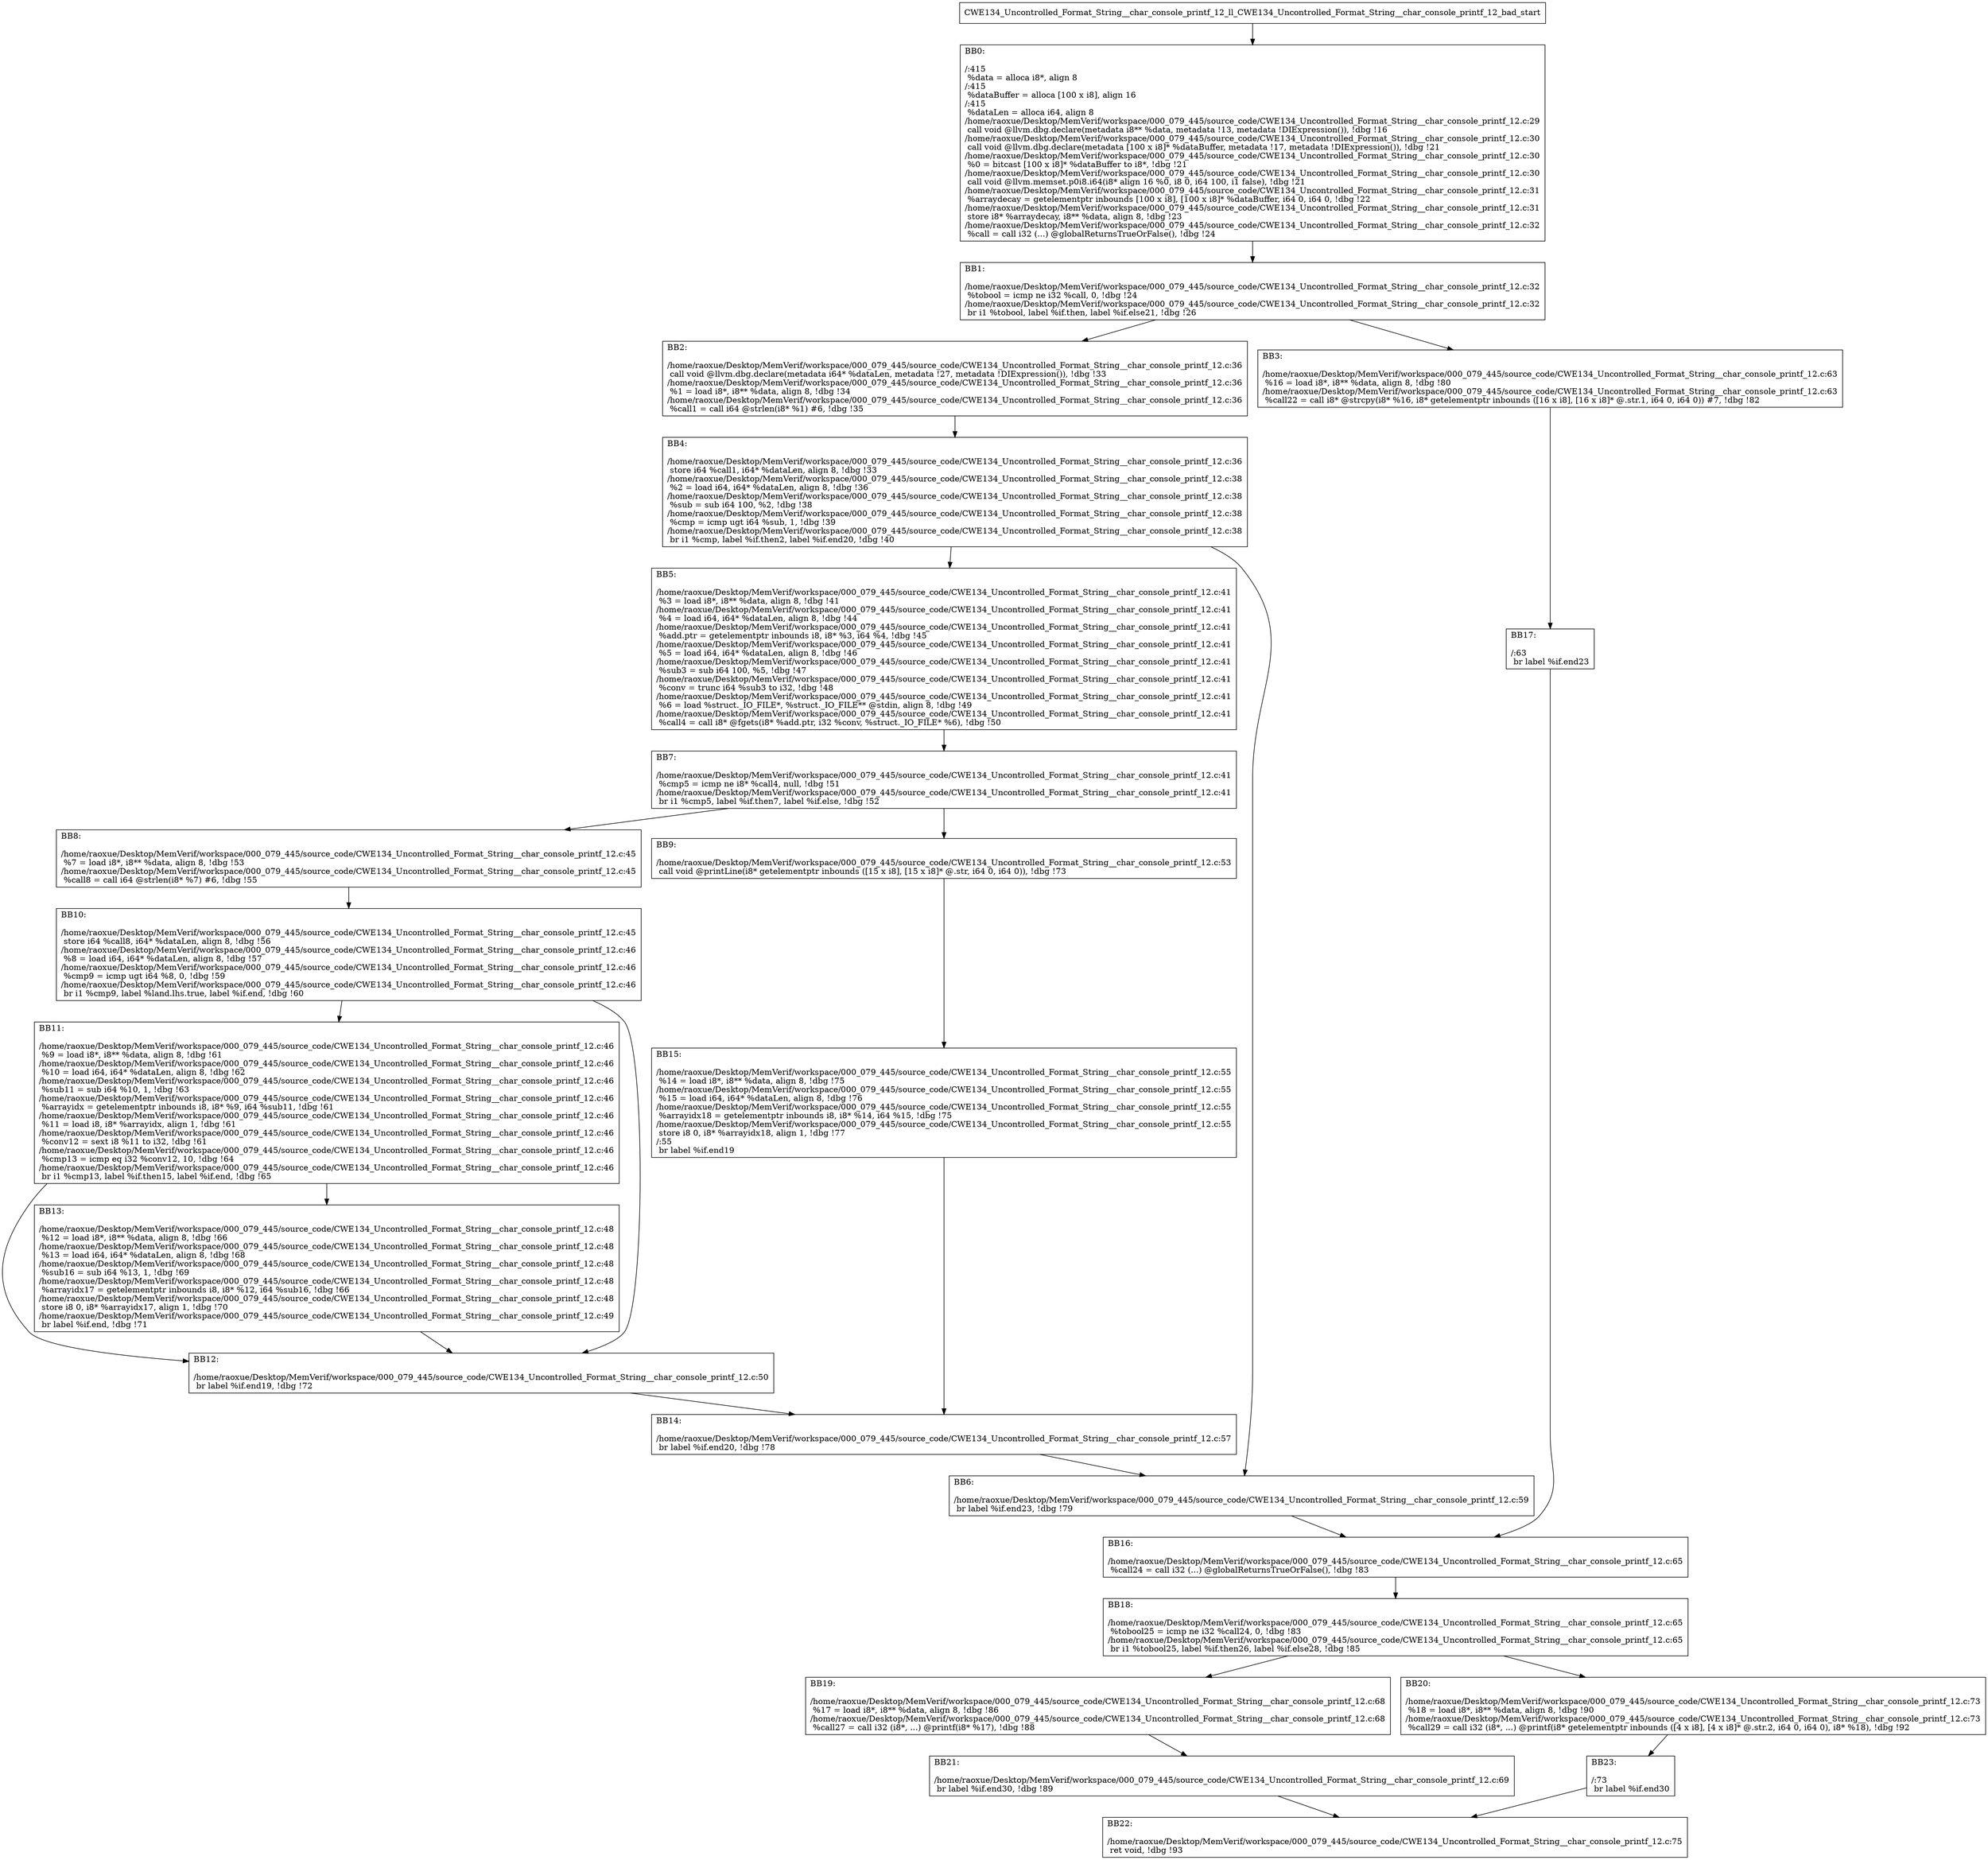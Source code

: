 digraph "CFG for'CWE134_Uncontrolled_Format_String__char_console_printf_12_ll_CWE134_Uncontrolled_Format_String__char_console_printf_12_bad' function" {
	BBCWE134_Uncontrolled_Format_String__char_console_printf_12_ll_CWE134_Uncontrolled_Format_String__char_console_printf_12_bad_start[shape=record,label="{CWE134_Uncontrolled_Format_String__char_console_printf_12_ll_CWE134_Uncontrolled_Format_String__char_console_printf_12_bad_start}"];
	BBCWE134_Uncontrolled_Format_String__char_console_printf_12_ll_CWE134_Uncontrolled_Format_String__char_console_printf_12_bad_start-> CWE134_Uncontrolled_Format_String__char_console_printf_12_ll_CWE134_Uncontrolled_Format_String__char_console_printf_12_badBB0;
	CWE134_Uncontrolled_Format_String__char_console_printf_12_ll_CWE134_Uncontrolled_Format_String__char_console_printf_12_badBB0 [shape=record, label="{BB0:\l\l/:415\l
  %data = alloca i8*, align 8\l
/:415\l
  %dataBuffer = alloca [100 x i8], align 16\l
/:415\l
  %dataLen = alloca i64, align 8\l
/home/raoxue/Desktop/MemVerif/workspace/000_079_445/source_code/CWE134_Uncontrolled_Format_String__char_console_printf_12.c:29\l
  call void @llvm.dbg.declare(metadata i8** %data, metadata !13, metadata !DIExpression()), !dbg !16\l
/home/raoxue/Desktop/MemVerif/workspace/000_079_445/source_code/CWE134_Uncontrolled_Format_String__char_console_printf_12.c:30\l
  call void @llvm.dbg.declare(metadata [100 x i8]* %dataBuffer, metadata !17, metadata !DIExpression()), !dbg !21\l
/home/raoxue/Desktop/MemVerif/workspace/000_079_445/source_code/CWE134_Uncontrolled_Format_String__char_console_printf_12.c:30\l
  %0 = bitcast [100 x i8]* %dataBuffer to i8*, !dbg !21\l
/home/raoxue/Desktop/MemVerif/workspace/000_079_445/source_code/CWE134_Uncontrolled_Format_String__char_console_printf_12.c:30\l
  call void @llvm.memset.p0i8.i64(i8* align 16 %0, i8 0, i64 100, i1 false), !dbg !21\l
/home/raoxue/Desktop/MemVerif/workspace/000_079_445/source_code/CWE134_Uncontrolled_Format_String__char_console_printf_12.c:31\l
  %arraydecay = getelementptr inbounds [100 x i8], [100 x i8]* %dataBuffer, i64 0, i64 0, !dbg !22\l
/home/raoxue/Desktop/MemVerif/workspace/000_079_445/source_code/CWE134_Uncontrolled_Format_String__char_console_printf_12.c:31\l
  store i8* %arraydecay, i8** %data, align 8, !dbg !23\l
/home/raoxue/Desktop/MemVerif/workspace/000_079_445/source_code/CWE134_Uncontrolled_Format_String__char_console_printf_12.c:32\l
  %call = call i32 (...) @globalReturnsTrueOrFalse(), !dbg !24\l
}"];
	CWE134_Uncontrolled_Format_String__char_console_printf_12_ll_CWE134_Uncontrolled_Format_String__char_console_printf_12_badBB0-> CWE134_Uncontrolled_Format_String__char_console_printf_12_ll_CWE134_Uncontrolled_Format_String__char_console_printf_12_badBB1;
	CWE134_Uncontrolled_Format_String__char_console_printf_12_ll_CWE134_Uncontrolled_Format_String__char_console_printf_12_badBB1 [shape=record, label="{BB1:\l\l/home/raoxue/Desktop/MemVerif/workspace/000_079_445/source_code/CWE134_Uncontrolled_Format_String__char_console_printf_12.c:32\l
  %tobool = icmp ne i32 %call, 0, !dbg !24\l
/home/raoxue/Desktop/MemVerif/workspace/000_079_445/source_code/CWE134_Uncontrolled_Format_String__char_console_printf_12.c:32\l
  br i1 %tobool, label %if.then, label %if.else21, !dbg !26\l
}"];
	CWE134_Uncontrolled_Format_String__char_console_printf_12_ll_CWE134_Uncontrolled_Format_String__char_console_printf_12_badBB1-> CWE134_Uncontrolled_Format_String__char_console_printf_12_ll_CWE134_Uncontrolled_Format_String__char_console_printf_12_badBB2;
	CWE134_Uncontrolled_Format_String__char_console_printf_12_ll_CWE134_Uncontrolled_Format_String__char_console_printf_12_badBB1-> CWE134_Uncontrolled_Format_String__char_console_printf_12_ll_CWE134_Uncontrolled_Format_String__char_console_printf_12_badBB3;
	CWE134_Uncontrolled_Format_String__char_console_printf_12_ll_CWE134_Uncontrolled_Format_String__char_console_printf_12_badBB2 [shape=record, label="{BB2:\l\l/home/raoxue/Desktop/MemVerif/workspace/000_079_445/source_code/CWE134_Uncontrolled_Format_String__char_console_printf_12.c:36\l
  call void @llvm.dbg.declare(metadata i64* %dataLen, metadata !27, metadata !DIExpression()), !dbg !33\l
/home/raoxue/Desktop/MemVerif/workspace/000_079_445/source_code/CWE134_Uncontrolled_Format_String__char_console_printf_12.c:36\l
  %1 = load i8*, i8** %data, align 8, !dbg !34\l
/home/raoxue/Desktop/MemVerif/workspace/000_079_445/source_code/CWE134_Uncontrolled_Format_String__char_console_printf_12.c:36\l
  %call1 = call i64 @strlen(i8* %1) #6, !dbg !35\l
}"];
	CWE134_Uncontrolled_Format_String__char_console_printf_12_ll_CWE134_Uncontrolled_Format_String__char_console_printf_12_badBB2-> CWE134_Uncontrolled_Format_String__char_console_printf_12_ll_CWE134_Uncontrolled_Format_String__char_console_printf_12_badBB4;
	CWE134_Uncontrolled_Format_String__char_console_printf_12_ll_CWE134_Uncontrolled_Format_String__char_console_printf_12_badBB4 [shape=record, label="{BB4:\l\l/home/raoxue/Desktop/MemVerif/workspace/000_079_445/source_code/CWE134_Uncontrolled_Format_String__char_console_printf_12.c:36\l
  store i64 %call1, i64* %dataLen, align 8, !dbg !33\l
/home/raoxue/Desktop/MemVerif/workspace/000_079_445/source_code/CWE134_Uncontrolled_Format_String__char_console_printf_12.c:38\l
  %2 = load i64, i64* %dataLen, align 8, !dbg !36\l
/home/raoxue/Desktop/MemVerif/workspace/000_079_445/source_code/CWE134_Uncontrolled_Format_String__char_console_printf_12.c:38\l
  %sub = sub i64 100, %2, !dbg !38\l
/home/raoxue/Desktop/MemVerif/workspace/000_079_445/source_code/CWE134_Uncontrolled_Format_String__char_console_printf_12.c:38\l
  %cmp = icmp ugt i64 %sub, 1, !dbg !39\l
/home/raoxue/Desktop/MemVerif/workspace/000_079_445/source_code/CWE134_Uncontrolled_Format_String__char_console_printf_12.c:38\l
  br i1 %cmp, label %if.then2, label %if.end20, !dbg !40\l
}"];
	CWE134_Uncontrolled_Format_String__char_console_printf_12_ll_CWE134_Uncontrolled_Format_String__char_console_printf_12_badBB4-> CWE134_Uncontrolled_Format_String__char_console_printf_12_ll_CWE134_Uncontrolled_Format_String__char_console_printf_12_badBB5;
	CWE134_Uncontrolled_Format_String__char_console_printf_12_ll_CWE134_Uncontrolled_Format_String__char_console_printf_12_badBB4-> CWE134_Uncontrolled_Format_String__char_console_printf_12_ll_CWE134_Uncontrolled_Format_String__char_console_printf_12_badBB6;
	CWE134_Uncontrolled_Format_String__char_console_printf_12_ll_CWE134_Uncontrolled_Format_String__char_console_printf_12_badBB5 [shape=record, label="{BB5:\l\l/home/raoxue/Desktop/MemVerif/workspace/000_079_445/source_code/CWE134_Uncontrolled_Format_String__char_console_printf_12.c:41\l
  %3 = load i8*, i8** %data, align 8, !dbg !41\l
/home/raoxue/Desktop/MemVerif/workspace/000_079_445/source_code/CWE134_Uncontrolled_Format_String__char_console_printf_12.c:41\l
  %4 = load i64, i64* %dataLen, align 8, !dbg !44\l
/home/raoxue/Desktop/MemVerif/workspace/000_079_445/source_code/CWE134_Uncontrolled_Format_String__char_console_printf_12.c:41\l
  %add.ptr = getelementptr inbounds i8, i8* %3, i64 %4, !dbg !45\l
/home/raoxue/Desktop/MemVerif/workspace/000_079_445/source_code/CWE134_Uncontrolled_Format_String__char_console_printf_12.c:41\l
  %5 = load i64, i64* %dataLen, align 8, !dbg !46\l
/home/raoxue/Desktop/MemVerif/workspace/000_079_445/source_code/CWE134_Uncontrolled_Format_String__char_console_printf_12.c:41\l
  %sub3 = sub i64 100, %5, !dbg !47\l
/home/raoxue/Desktop/MemVerif/workspace/000_079_445/source_code/CWE134_Uncontrolled_Format_String__char_console_printf_12.c:41\l
  %conv = trunc i64 %sub3 to i32, !dbg !48\l
/home/raoxue/Desktop/MemVerif/workspace/000_079_445/source_code/CWE134_Uncontrolled_Format_String__char_console_printf_12.c:41\l
  %6 = load %struct._IO_FILE*, %struct._IO_FILE** @stdin, align 8, !dbg !49\l
/home/raoxue/Desktop/MemVerif/workspace/000_079_445/source_code/CWE134_Uncontrolled_Format_String__char_console_printf_12.c:41\l
  %call4 = call i8* @fgets(i8* %add.ptr, i32 %conv, %struct._IO_FILE* %6), !dbg !50\l
}"];
	CWE134_Uncontrolled_Format_String__char_console_printf_12_ll_CWE134_Uncontrolled_Format_String__char_console_printf_12_badBB5-> CWE134_Uncontrolled_Format_String__char_console_printf_12_ll_CWE134_Uncontrolled_Format_String__char_console_printf_12_badBB7;
	CWE134_Uncontrolled_Format_String__char_console_printf_12_ll_CWE134_Uncontrolled_Format_String__char_console_printf_12_badBB7 [shape=record, label="{BB7:\l\l/home/raoxue/Desktop/MemVerif/workspace/000_079_445/source_code/CWE134_Uncontrolled_Format_String__char_console_printf_12.c:41\l
  %cmp5 = icmp ne i8* %call4, null, !dbg !51\l
/home/raoxue/Desktop/MemVerif/workspace/000_079_445/source_code/CWE134_Uncontrolled_Format_String__char_console_printf_12.c:41\l
  br i1 %cmp5, label %if.then7, label %if.else, !dbg !52\l
}"];
	CWE134_Uncontrolled_Format_String__char_console_printf_12_ll_CWE134_Uncontrolled_Format_String__char_console_printf_12_badBB7-> CWE134_Uncontrolled_Format_String__char_console_printf_12_ll_CWE134_Uncontrolled_Format_String__char_console_printf_12_badBB8;
	CWE134_Uncontrolled_Format_String__char_console_printf_12_ll_CWE134_Uncontrolled_Format_String__char_console_printf_12_badBB7-> CWE134_Uncontrolled_Format_String__char_console_printf_12_ll_CWE134_Uncontrolled_Format_String__char_console_printf_12_badBB9;
	CWE134_Uncontrolled_Format_String__char_console_printf_12_ll_CWE134_Uncontrolled_Format_String__char_console_printf_12_badBB8 [shape=record, label="{BB8:\l\l/home/raoxue/Desktop/MemVerif/workspace/000_079_445/source_code/CWE134_Uncontrolled_Format_String__char_console_printf_12.c:45\l
  %7 = load i8*, i8** %data, align 8, !dbg !53\l
/home/raoxue/Desktop/MemVerif/workspace/000_079_445/source_code/CWE134_Uncontrolled_Format_String__char_console_printf_12.c:45\l
  %call8 = call i64 @strlen(i8* %7) #6, !dbg !55\l
}"];
	CWE134_Uncontrolled_Format_String__char_console_printf_12_ll_CWE134_Uncontrolled_Format_String__char_console_printf_12_badBB8-> CWE134_Uncontrolled_Format_String__char_console_printf_12_ll_CWE134_Uncontrolled_Format_String__char_console_printf_12_badBB10;
	CWE134_Uncontrolled_Format_String__char_console_printf_12_ll_CWE134_Uncontrolled_Format_String__char_console_printf_12_badBB10 [shape=record, label="{BB10:\l\l/home/raoxue/Desktop/MemVerif/workspace/000_079_445/source_code/CWE134_Uncontrolled_Format_String__char_console_printf_12.c:45\l
  store i64 %call8, i64* %dataLen, align 8, !dbg !56\l
/home/raoxue/Desktop/MemVerif/workspace/000_079_445/source_code/CWE134_Uncontrolled_Format_String__char_console_printf_12.c:46\l
  %8 = load i64, i64* %dataLen, align 8, !dbg !57\l
/home/raoxue/Desktop/MemVerif/workspace/000_079_445/source_code/CWE134_Uncontrolled_Format_String__char_console_printf_12.c:46\l
  %cmp9 = icmp ugt i64 %8, 0, !dbg !59\l
/home/raoxue/Desktop/MemVerif/workspace/000_079_445/source_code/CWE134_Uncontrolled_Format_String__char_console_printf_12.c:46\l
  br i1 %cmp9, label %land.lhs.true, label %if.end, !dbg !60\l
}"];
	CWE134_Uncontrolled_Format_String__char_console_printf_12_ll_CWE134_Uncontrolled_Format_String__char_console_printf_12_badBB10-> CWE134_Uncontrolled_Format_String__char_console_printf_12_ll_CWE134_Uncontrolled_Format_String__char_console_printf_12_badBB11;
	CWE134_Uncontrolled_Format_String__char_console_printf_12_ll_CWE134_Uncontrolled_Format_String__char_console_printf_12_badBB10-> CWE134_Uncontrolled_Format_String__char_console_printf_12_ll_CWE134_Uncontrolled_Format_String__char_console_printf_12_badBB12;
	CWE134_Uncontrolled_Format_String__char_console_printf_12_ll_CWE134_Uncontrolled_Format_String__char_console_printf_12_badBB11 [shape=record, label="{BB11:\l\l/home/raoxue/Desktop/MemVerif/workspace/000_079_445/source_code/CWE134_Uncontrolled_Format_String__char_console_printf_12.c:46\l
  %9 = load i8*, i8** %data, align 8, !dbg !61\l
/home/raoxue/Desktop/MemVerif/workspace/000_079_445/source_code/CWE134_Uncontrolled_Format_String__char_console_printf_12.c:46\l
  %10 = load i64, i64* %dataLen, align 8, !dbg !62\l
/home/raoxue/Desktop/MemVerif/workspace/000_079_445/source_code/CWE134_Uncontrolled_Format_String__char_console_printf_12.c:46\l
  %sub11 = sub i64 %10, 1, !dbg !63\l
/home/raoxue/Desktop/MemVerif/workspace/000_079_445/source_code/CWE134_Uncontrolled_Format_String__char_console_printf_12.c:46\l
  %arrayidx = getelementptr inbounds i8, i8* %9, i64 %sub11, !dbg !61\l
/home/raoxue/Desktop/MemVerif/workspace/000_079_445/source_code/CWE134_Uncontrolled_Format_String__char_console_printf_12.c:46\l
  %11 = load i8, i8* %arrayidx, align 1, !dbg !61\l
/home/raoxue/Desktop/MemVerif/workspace/000_079_445/source_code/CWE134_Uncontrolled_Format_String__char_console_printf_12.c:46\l
  %conv12 = sext i8 %11 to i32, !dbg !61\l
/home/raoxue/Desktop/MemVerif/workspace/000_079_445/source_code/CWE134_Uncontrolled_Format_String__char_console_printf_12.c:46\l
  %cmp13 = icmp eq i32 %conv12, 10, !dbg !64\l
/home/raoxue/Desktop/MemVerif/workspace/000_079_445/source_code/CWE134_Uncontrolled_Format_String__char_console_printf_12.c:46\l
  br i1 %cmp13, label %if.then15, label %if.end, !dbg !65\l
}"];
	CWE134_Uncontrolled_Format_String__char_console_printf_12_ll_CWE134_Uncontrolled_Format_String__char_console_printf_12_badBB11-> CWE134_Uncontrolled_Format_String__char_console_printf_12_ll_CWE134_Uncontrolled_Format_String__char_console_printf_12_badBB13;
	CWE134_Uncontrolled_Format_String__char_console_printf_12_ll_CWE134_Uncontrolled_Format_String__char_console_printf_12_badBB11-> CWE134_Uncontrolled_Format_String__char_console_printf_12_ll_CWE134_Uncontrolled_Format_String__char_console_printf_12_badBB12;
	CWE134_Uncontrolled_Format_String__char_console_printf_12_ll_CWE134_Uncontrolled_Format_String__char_console_printf_12_badBB13 [shape=record, label="{BB13:\l\l/home/raoxue/Desktop/MemVerif/workspace/000_079_445/source_code/CWE134_Uncontrolled_Format_String__char_console_printf_12.c:48\l
  %12 = load i8*, i8** %data, align 8, !dbg !66\l
/home/raoxue/Desktop/MemVerif/workspace/000_079_445/source_code/CWE134_Uncontrolled_Format_String__char_console_printf_12.c:48\l
  %13 = load i64, i64* %dataLen, align 8, !dbg !68\l
/home/raoxue/Desktop/MemVerif/workspace/000_079_445/source_code/CWE134_Uncontrolled_Format_String__char_console_printf_12.c:48\l
  %sub16 = sub i64 %13, 1, !dbg !69\l
/home/raoxue/Desktop/MemVerif/workspace/000_079_445/source_code/CWE134_Uncontrolled_Format_String__char_console_printf_12.c:48\l
  %arrayidx17 = getelementptr inbounds i8, i8* %12, i64 %sub16, !dbg !66\l
/home/raoxue/Desktop/MemVerif/workspace/000_079_445/source_code/CWE134_Uncontrolled_Format_String__char_console_printf_12.c:48\l
  store i8 0, i8* %arrayidx17, align 1, !dbg !70\l
/home/raoxue/Desktop/MemVerif/workspace/000_079_445/source_code/CWE134_Uncontrolled_Format_String__char_console_printf_12.c:49\l
  br label %if.end, !dbg !71\l
}"];
	CWE134_Uncontrolled_Format_String__char_console_printf_12_ll_CWE134_Uncontrolled_Format_String__char_console_printf_12_badBB13-> CWE134_Uncontrolled_Format_String__char_console_printf_12_ll_CWE134_Uncontrolled_Format_String__char_console_printf_12_badBB12;
	CWE134_Uncontrolled_Format_String__char_console_printf_12_ll_CWE134_Uncontrolled_Format_String__char_console_printf_12_badBB12 [shape=record, label="{BB12:\l\l/home/raoxue/Desktop/MemVerif/workspace/000_079_445/source_code/CWE134_Uncontrolled_Format_String__char_console_printf_12.c:50\l
  br label %if.end19, !dbg !72\l
}"];
	CWE134_Uncontrolled_Format_String__char_console_printf_12_ll_CWE134_Uncontrolled_Format_String__char_console_printf_12_badBB12-> CWE134_Uncontrolled_Format_String__char_console_printf_12_ll_CWE134_Uncontrolled_Format_String__char_console_printf_12_badBB14;
	CWE134_Uncontrolled_Format_String__char_console_printf_12_ll_CWE134_Uncontrolled_Format_String__char_console_printf_12_badBB9 [shape=record, label="{BB9:\l\l/home/raoxue/Desktop/MemVerif/workspace/000_079_445/source_code/CWE134_Uncontrolled_Format_String__char_console_printf_12.c:53\l
  call void @printLine(i8* getelementptr inbounds ([15 x i8], [15 x i8]* @.str, i64 0, i64 0)), !dbg !73\l
}"];
	CWE134_Uncontrolled_Format_String__char_console_printf_12_ll_CWE134_Uncontrolled_Format_String__char_console_printf_12_badBB9-> CWE134_Uncontrolled_Format_String__char_console_printf_12_ll_CWE134_Uncontrolled_Format_String__char_console_printf_12_badBB15;
	CWE134_Uncontrolled_Format_String__char_console_printf_12_ll_CWE134_Uncontrolled_Format_String__char_console_printf_12_badBB15 [shape=record, label="{BB15:\l\l/home/raoxue/Desktop/MemVerif/workspace/000_079_445/source_code/CWE134_Uncontrolled_Format_String__char_console_printf_12.c:55\l
  %14 = load i8*, i8** %data, align 8, !dbg !75\l
/home/raoxue/Desktop/MemVerif/workspace/000_079_445/source_code/CWE134_Uncontrolled_Format_String__char_console_printf_12.c:55\l
  %15 = load i64, i64* %dataLen, align 8, !dbg !76\l
/home/raoxue/Desktop/MemVerif/workspace/000_079_445/source_code/CWE134_Uncontrolled_Format_String__char_console_printf_12.c:55\l
  %arrayidx18 = getelementptr inbounds i8, i8* %14, i64 %15, !dbg !75\l
/home/raoxue/Desktop/MemVerif/workspace/000_079_445/source_code/CWE134_Uncontrolled_Format_String__char_console_printf_12.c:55\l
  store i8 0, i8* %arrayidx18, align 1, !dbg !77\l
/:55\l
  br label %if.end19\l
}"];
	CWE134_Uncontrolled_Format_String__char_console_printf_12_ll_CWE134_Uncontrolled_Format_String__char_console_printf_12_badBB15-> CWE134_Uncontrolled_Format_String__char_console_printf_12_ll_CWE134_Uncontrolled_Format_String__char_console_printf_12_badBB14;
	CWE134_Uncontrolled_Format_String__char_console_printf_12_ll_CWE134_Uncontrolled_Format_String__char_console_printf_12_badBB14 [shape=record, label="{BB14:\l\l/home/raoxue/Desktop/MemVerif/workspace/000_079_445/source_code/CWE134_Uncontrolled_Format_String__char_console_printf_12.c:57\l
  br label %if.end20, !dbg !78\l
}"];
	CWE134_Uncontrolled_Format_String__char_console_printf_12_ll_CWE134_Uncontrolled_Format_String__char_console_printf_12_badBB14-> CWE134_Uncontrolled_Format_String__char_console_printf_12_ll_CWE134_Uncontrolled_Format_String__char_console_printf_12_badBB6;
	CWE134_Uncontrolled_Format_String__char_console_printf_12_ll_CWE134_Uncontrolled_Format_String__char_console_printf_12_badBB6 [shape=record, label="{BB6:\l\l/home/raoxue/Desktop/MemVerif/workspace/000_079_445/source_code/CWE134_Uncontrolled_Format_String__char_console_printf_12.c:59\l
  br label %if.end23, !dbg !79\l
}"];
	CWE134_Uncontrolled_Format_String__char_console_printf_12_ll_CWE134_Uncontrolled_Format_String__char_console_printf_12_badBB6-> CWE134_Uncontrolled_Format_String__char_console_printf_12_ll_CWE134_Uncontrolled_Format_String__char_console_printf_12_badBB16;
	CWE134_Uncontrolled_Format_String__char_console_printf_12_ll_CWE134_Uncontrolled_Format_String__char_console_printf_12_badBB3 [shape=record, label="{BB3:\l\l/home/raoxue/Desktop/MemVerif/workspace/000_079_445/source_code/CWE134_Uncontrolled_Format_String__char_console_printf_12.c:63\l
  %16 = load i8*, i8** %data, align 8, !dbg !80\l
/home/raoxue/Desktop/MemVerif/workspace/000_079_445/source_code/CWE134_Uncontrolled_Format_String__char_console_printf_12.c:63\l
  %call22 = call i8* @strcpy(i8* %16, i8* getelementptr inbounds ([16 x i8], [16 x i8]* @.str.1, i64 0, i64 0)) #7, !dbg !82\l
}"];
	CWE134_Uncontrolled_Format_String__char_console_printf_12_ll_CWE134_Uncontrolled_Format_String__char_console_printf_12_badBB3-> CWE134_Uncontrolled_Format_String__char_console_printf_12_ll_CWE134_Uncontrolled_Format_String__char_console_printf_12_badBB17;
	CWE134_Uncontrolled_Format_String__char_console_printf_12_ll_CWE134_Uncontrolled_Format_String__char_console_printf_12_badBB17 [shape=record, label="{BB17:\l\l/:63\l
  br label %if.end23\l
}"];
	CWE134_Uncontrolled_Format_String__char_console_printf_12_ll_CWE134_Uncontrolled_Format_String__char_console_printf_12_badBB17-> CWE134_Uncontrolled_Format_String__char_console_printf_12_ll_CWE134_Uncontrolled_Format_String__char_console_printf_12_badBB16;
	CWE134_Uncontrolled_Format_String__char_console_printf_12_ll_CWE134_Uncontrolled_Format_String__char_console_printf_12_badBB16 [shape=record, label="{BB16:\l\l/home/raoxue/Desktop/MemVerif/workspace/000_079_445/source_code/CWE134_Uncontrolled_Format_String__char_console_printf_12.c:65\l
  %call24 = call i32 (...) @globalReturnsTrueOrFalse(), !dbg !83\l
}"];
	CWE134_Uncontrolled_Format_String__char_console_printf_12_ll_CWE134_Uncontrolled_Format_String__char_console_printf_12_badBB16-> CWE134_Uncontrolled_Format_String__char_console_printf_12_ll_CWE134_Uncontrolled_Format_String__char_console_printf_12_badBB18;
	CWE134_Uncontrolled_Format_String__char_console_printf_12_ll_CWE134_Uncontrolled_Format_String__char_console_printf_12_badBB18 [shape=record, label="{BB18:\l\l/home/raoxue/Desktop/MemVerif/workspace/000_079_445/source_code/CWE134_Uncontrolled_Format_String__char_console_printf_12.c:65\l
  %tobool25 = icmp ne i32 %call24, 0, !dbg !83\l
/home/raoxue/Desktop/MemVerif/workspace/000_079_445/source_code/CWE134_Uncontrolled_Format_String__char_console_printf_12.c:65\l
  br i1 %tobool25, label %if.then26, label %if.else28, !dbg !85\l
}"];
	CWE134_Uncontrolled_Format_String__char_console_printf_12_ll_CWE134_Uncontrolled_Format_String__char_console_printf_12_badBB18-> CWE134_Uncontrolled_Format_String__char_console_printf_12_ll_CWE134_Uncontrolled_Format_String__char_console_printf_12_badBB19;
	CWE134_Uncontrolled_Format_String__char_console_printf_12_ll_CWE134_Uncontrolled_Format_String__char_console_printf_12_badBB18-> CWE134_Uncontrolled_Format_String__char_console_printf_12_ll_CWE134_Uncontrolled_Format_String__char_console_printf_12_badBB20;
	CWE134_Uncontrolled_Format_String__char_console_printf_12_ll_CWE134_Uncontrolled_Format_String__char_console_printf_12_badBB19 [shape=record, label="{BB19:\l\l/home/raoxue/Desktop/MemVerif/workspace/000_079_445/source_code/CWE134_Uncontrolled_Format_String__char_console_printf_12.c:68\l
  %17 = load i8*, i8** %data, align 8, !dbg !86\l
/home/raoxue/Desktop/MemVerif/workspace/000_079_445/source_code/CWE134_Uncontrolled_Format_String__char_console_printf_12.c:68\l
  %call27 = call i32 (i8*, ...) @printf(i8* %17), !dbg !88\l
}"];
	CWE134_Uncontrolled_Format_String__char_console_printf_12_ll_CWE134_Uncontrolled_Format_String__char_console_printf_12_badBB19-> CWE134_Uncontrolled_Format_String__char_console_printf_12_ll_CWE134_Uncontrolled_Format_String__char_console_printf_12_badBB21;
	CWE134_Uncontrolled_Format_String__char_console_printf_12_ll_CWE134_Uncontrolled_Format_String__char_console_printf_12_badBB21 [shape=record, label="{BB21:\l\l/home/raoxue/Desktop/MemVerif/workspace/000_079_445/source_code/CWE134_Uncontrolled_Format_String__char_console_printf_12.c:69\l
  br label %if.end30, !dbg !89\l
}"];
	CWE134_Uncontrolled_Format_String__char_console_printf_12_ll_CWE134_Uncontrolled_Format_String__char_console_printf_12_badBB21-> CWE134_Uncontrolled_Format_String__char_console_printf_12_ll_CWE134_Uncontrolled_Format_String__char_console_printf_12_badBB22;
	CWE134_Uncontrolled_Format_String__char_console_printf_12_ll_CWE134_Uncontrolled_Format_String__char_console_printf_12_badBB20 [shape=record, label="{BB20:\l\l/home/raoxue/Desktop/MemVerif/workspace/000_079_445/source_code/CWE134_Uncontrolled_Format_String__char_console_printf_12.c:73\l
  %18 = load i8*, i8** %data, align 8, !dbg !90\l
/home/raoxue/Desktop/MemVerif/workspace/000_079_445/source_code/CWE134_Uncontrolled_Format_String__char_console_printf_12.c:73\l
  %call29 = call i32 (i8*, ...) @printf(i8* getelementptr inbounds ([4 x i8], [4 x i8]* @.str.2, i64 0, i64 0), i8* %18), !dbg !92\l
}"];
	CWE134_Uncontrolled_Format_String__char_console_printf_12_ll_CWE134_Uncontrolled_Format_String__char_console_printf_12_badBB20-> CWE134_Uncontrolled_Format_String__char_console_printf_12_ll_CWE134_Uncontrolled_Format_String__char_console_printf_12_badBB23;
	CWE134_Uncontrolled_Format_String__char_console_printf_12_ll_CWE134_Uncontrolled_Format_String__char_console_printf_12_badBB23 [shape=record, label="{BB23:\l\l/:73\l
  br label %if.end30\l
}"];
	CWE134_Uncontrolled_Format_String__char_console_printf_12_ll_CWE134_Uncontrolled_Format_String__char_console_printf_12_badBB23-> CWE134_Uncontrolled_Format_String__char_console_printf_12_ll_CWE134_Uncontrolled_Format_String__char_console_printf_12_badBB22;
	CWE134_Uncontrolled_Format_String__char_console_printf_12_ll_CWE134_Uncontrolled_Format_String__char_console_printf_12_badBB22 [shape=record, label="{BB22:\l\l/home/raoxue/Desktop/MemVerif/workspace/000_079_445/source_code/CWE134_Uncontrolled_Format_String__char_console_printf_12.c:75\l
  ret void, !dbg !93\l
}"];
}

